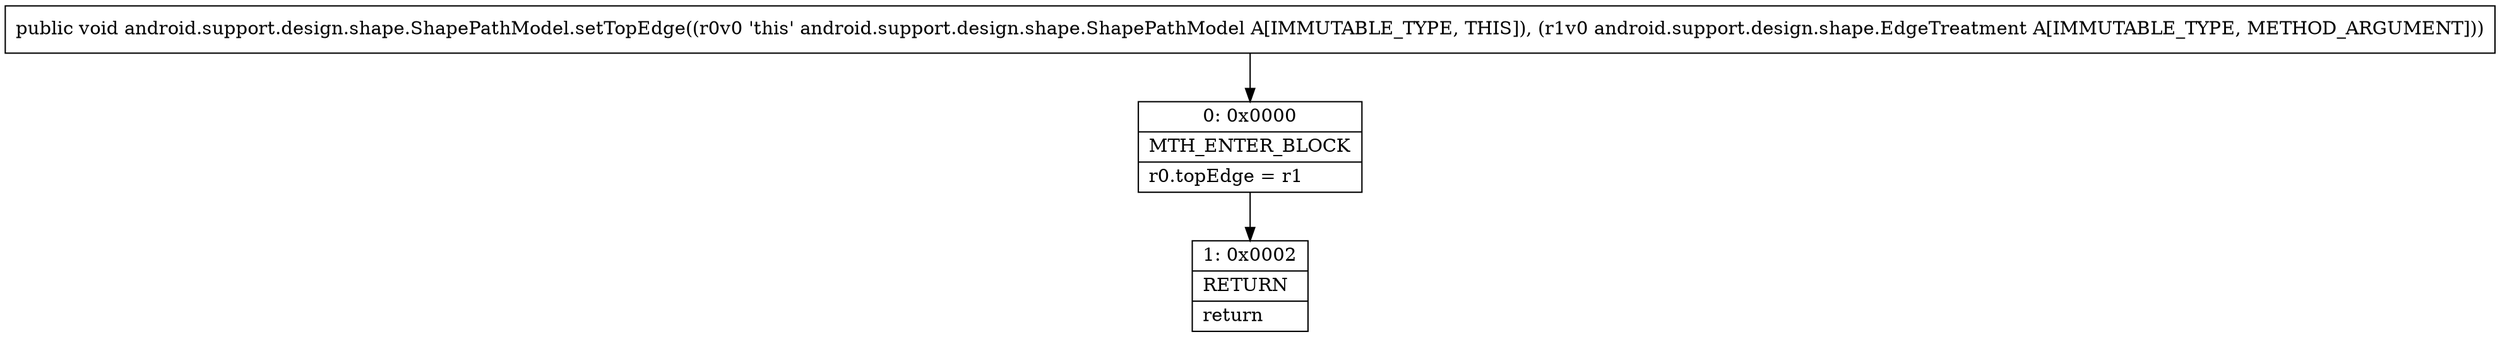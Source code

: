digraph "CFG forandroid.support.design.shape.ShapePathModel.setTopEdge(Landroid\/support\/design\/shape\/EdgeTreatment;)V" {
Node_0 [shape=record,label="{0\:\ 0x0000|MTH_ENTER_BLOCK\l|r0.topEdge = r1\l}"];
Node_1 [shape=record,label="{1\:\ 0x0002|RETURN\l|return\l}"];
MethodNode[shape=record,label="{public void android.support.design.shape.ShapePathModel.setTopEdge((r0v0 'this' android.support.design.shape.ShapePathModel A[IMMUTABLE_TYPE, THIS]), (r1v0 android.support.design.shape.EdgeTreatment A[IMMUTABLE_TYPE, METHOD_ARGUMENT])) }"];
MethodNode -> Node_0;
Node_0 -> Node_1;
}

